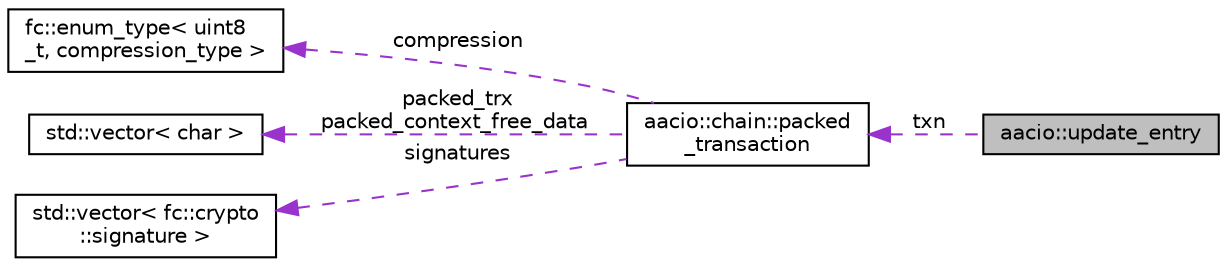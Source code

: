 digraph "aacio::update_entry"
{
  edge [fontname="Helvetica",fontsize="10",labelfontname="Helvetica",labelfontsize="10"];
  node [fontname="Helvetica",fontsize="10",shape=record];
  rankdir="LR";
  Node1 [label="aacio::update_entry",height=0.2,width=0.4,color="black", fillcolor="grey75", style="filled", fontcolor="black"];
  Node2 -> Node1 [dir="back",color="darkorchid3",fontsize="10",style="dashed",label=" txn" ];
  Node2 [label="aacio::chain::packed\l_transaction",height=0.2,width=0.4,color="black", fillcolor="white", style="filled",URL="$structaacio_1_1chain_1_1packed__transaction.html"];
  Node3 -> Node2 [dir="back",color="darkorchid3",fontsize="10",style="dashed",label=" compression" ];
  Node3 [label="fc::enum_type\< uint8\l_t, compression_type \>",height=0.2,width=0.4,color="black", fillcolor="white", style="filled",URL="$classfc_1_1enum__type.html"];
  Node4 -> Node2 [dir="back",color="darkorchid3",fontsize="10",style="dashed",label=" packed_trx\npacked_context_free_data" ];
  Node4 [label="std::vector\< char \>",height=0.2,width=0.4,color="black", fillcolor="white", style="filled",URL="$classstd_1_1vector.html"];
  Node5 -> Node2 [dir="back",color="darkorchid3",fontsize="10",style="dashed",label=" signatures" ];
  Node5 [label="std::vector\< fc::crypto\l::signature \>",height=0.2,width=0.4,color="black", fillcolor="white", style="filled",URL="$classstd_1_1vector.html"];
}
